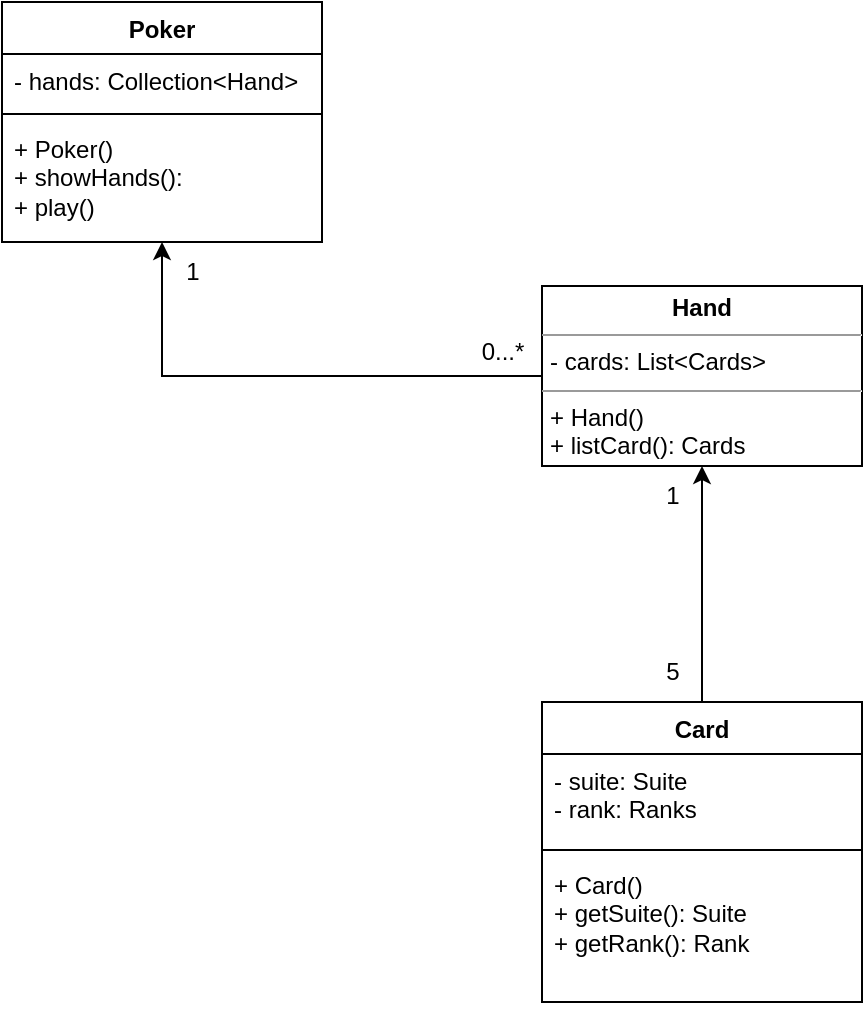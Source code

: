 <mxfile version="21.7.5" type="device">
  <diagram id="C5RBs43oDa-KdzZeNtuy" name="Page-1">
    <mxGraphModel dx="1007" dy="660" grid="1" gridSize="10" guides="1" tooltips="1" connect="1" arrows="1" fold="1" page="1" pageScale="1" pageWidth="827" pageHeight="1169" math="0" shadow="0">
      <root>
        <mxCell id="WIyWlLk6GJQsqaUBKTNV-0" />
        <mxCell id="WIyWlLk6GJQsqaUBKTNV-1" parent="WIyWlLk6GJQsqaUBKTNV-0" />
        <mxCell id="Kmh7__xHnr2Q7R0BjbkS-25" style="edgeStyle=orthogonalEdgeStyle;rounded=0;orthogonalLoop=1;jettySize=auto;html=1;exitX=0;exitY=0.5;exitDx=0;exitDy=0;" edge="1" parent="WIyWlLk6GJQsqaUBKTNV-1" source="Kmh7__xHnr2Q7R0BjbkS-16" target="Kmh7__xHnr2Q7R0BjbkS-12">
          <mxGeometry relative="1" as="geometry" />
        </mxCell>
        <mxCell id="Kmh7__xHnr2Q7R0BjbkS-12" value="Poker" style="swimlane;fontStyle=1;align=center;verticalAlign=top;childLayout=stackLayout;horizontal=1;startSize=26;horizontalStack=0;resizeParent=1;resizeParentMax=0;resizeLast=0;collapsible=1;marginBottom=0;whiteSpace=wrap;html=1;" vertex="1" parent="WIyWlLk6GJQsqaUBKTNV-1">
          <mxGeometry x="170" y="190" width="160" height="120" as="geometry" />
        </mxCell>
        <mxCell id="Kmh7__xHnr2Q7R0BjbkS-13" value="- hands: Collection&amp;lt;Hand&amp;gt;" style="text;strokeColor=none;fillColor=none;align=left;verticalAlign=top;spacingLeft=4;spacingRight=4;overflow=hidden;rotatable=0;points=[[0,0.5],[1,0.5]];portConstraint=eastwest;whiteSpace=wrap;html=1;" vertex="1" parent="Kmh7__xHnr2Q7R0BjbkS-12">
          <mxGeometry y="26" width="160" height="26" as="geometry" />
        </mxCell>
        <mxCell id="Kmh7__xHnr2Q7R0BjbkS-14" value="" style="line;strokeWidth=1;fillColor=none;align=left;verticalAlign=middle;spacingTop=-1;spacingLeft=3;spacingRight=3;rotatable=0;labelPosition=right;points=[];portConstraint=eastwest;strokeColor=inherit;" vertex="1" parent="Kmh7__xHnr2Q7R0BjbkS-12">
          <mxGeometry y="52" width="160" height="8" as="geometry" />
        </mxCell>
        <mxCell id="Kmh7__xHnr2Q7R0BjbkS-15" value="+ Poker()&lt;br&gt;+ showHands():&amp;nbsp;&lt;br&gt;+ play()" style="text;strokeColor=none;fillColor=none;align=left;verticalAlign=top;spacingLeft=4;spacingRight=4;overflow=hidden;rotatable=0;points=[[0,0.5],[1,0.5]];portConstraint=eastwest;whiteSpace=wrap;html=1;" vertex="1" parent="Kmh7__xHnr2Q7R0BjbkS-12">
          <mxGeometry y="60" width="160" height="60" as="geometry" />
        </mxCell>
        <mxCell id="Kmh7__xHnr2Q7R0BjbkS-16" value="&lt;p style=&quot;margin:0px;margin-top:4px;text-align:center;&quot;&gt;&lt;b&gt;Hand&lt;/b&gt;&lt;/p&gt;&lt;hr size=&quot;1&quot;&gt;&lt;p style=&quot;margin:0px;margin-left:4px;&quot;&gt;- cards: List&amp;lt;Cards&amp;gt;&lt;/p&gt;&lt;hr size=&quot;1&quot;&gt;&lt;p style=&quot;margin:0px;margin-left:4px;&quot;&gt;+ Hand()&lt;/p&gt;&lt;p style=&quot;margin:0px;margin-left:4px;&quot;&gt;+ listCard(): Cards&lt;/p&gt;" style="verticalAlign=top;align=left;overflow=fill;fontSize=12;fontFamily=Helvetica;html=1;whiteSpace=wrap;" vertex="1" parent="WIyWlLk6GJQsqaUBKTNV-1">
          <mxGeometry x="440" y="332" width="160" height="90" as="geometry" />
        </mxCell>
        <mxCell id="Kmh7__xHnr2Q7R0BjbkS-26" style="edgeStyle=orthogonalEdgeStyle;rounded=0;orthogonalLoop=1;jettySize=auto;html=1;entryX=0.5;entryY=1;entryDx=0;entryDy=0;" edge="1" parent="WIyWlLk6GJQsqaUBKTNV-1" source="Kmh7__xHnr2Q7R0BjbkS-21" target="Kmh7__xHnr2Q7R0BjbkS-16">
          <mxGeometry relative="1" as="geometry" />
        </mxCell>
        <mxCell id="Kmh7__xHnr2Q7R0BjbkS-21" value="Card" style="swimlane;fontStyle=1;align=center;verticalAlign=top;childLayout=stackLayout;horizontal=1;startSize=26;horizontalStack=0;resizeParent=1;resizeParentMax=0;resizeLast=0;collapsible=1;marginBottom=0;whiteSpace=wrap;html=1;" vertex="1" parent="WIyWlLk6GJQsqaUBKTNV-1">
          <mxGeometry x="440" y="540" width="160" height="150" as="geometry" />
        </mxCell>
        <mxCell id="Kmh7__xHnr2Q7R0BjbkS-22" value="- suite: Suite&lt;br&gt;- rank: Ranks" style="text;strokeColor=none;fillColor=none;align=left;verticalAlign=top;spacingLeft=4;spacingRight=4;overflow=hidden;rotatable=0;points=[[0,0.5],[1,0.5]];portConstraint=eastwest;whiteSpace=wrap;html=1;" vertex="1" parent="Kmh7__xHnr2Q7R0BjbkS-21">
          <mxGeometry y="26" width="160" height="44" as="geometry" />
        </mxCell>
        <mxCell id="Kmh7__xHnr2Q7R0BjbkS-23" value="" style="line;strokeWidth=1;fillColor=none;align=left;verticalAlign=middle;spacingTop=-1;spacingLeft=3;spacingRight=3;rotatable=0;labelPosition=right;points=[];portConstraint=eastwest;strokeColor=inherit;" vertex="1" parent="Kmh7__xHnr2Q7R0BjbkS-21">
          <mxGeometry y="70" width="160" height="8" as="geometry" />
        </mxCell>
        <mxCell id="Kmh7__xHnr2Q7R0BjbkS-24" value="+ Card()&lt;br&gt;+ getSuite(): Suite&lt;br&gt;+ getRank(): Rank" style="text;strokeColor=none;fillColor=none;align=left;verticalAlign=top;spacingLeft=4;spacingRight=4;overflow=hidden;rotatable=0;points=[[0,0.5],[1,0.5]];portConstraint=eastwest;whiteSpace=wrap;html=1;" vertex="1" parent="Kmh7__xHnr2Q7R0BjbkS-21">
          <mxGeometry y="78" width="160" height="72" as="geometry" />
        </mxCell>
        <mxCell id="Kmh7__xHnr2Q7R0BjbkS-27" value="1" style="text;html=1;align=center;verticalAlign=middle;resizable=0;points=[];autosize=1;strokeColor=none;fillColor=none;" vertex="1" parent="WIyWlLk6GJQsqaUBKTNV-1">
          <mxGeometry x="250" y="310" width="30" height="30" as="geometry" />
        </mxCell>
        <mxCell id="Kmh7__xHnr2Q7R0BjbkS-28" value="0...*" style="text;html=1;align=center;verticalAlign=middle;resizable=0;points=[];autosize=1;strokeColor=none;fillColor=none;" vertex="1" parent="WIyWlLk6GJQsqaUBKTNV-1">
          <mxGeometry x="400" y="350" width="40" height="30" as="geometry" />
        </mxCell>
        <mxCell id="Kmh7__xHnr2Q7R0BjbkS-29" value="1" style="text;html=1;align=center;verticalAlign=middle;resizable=0;points=[];autosize=1;strokeColor=none;fillColor=none;" vertex="1" parent="WIyWlLk6GJQsqaUBKTNV-1">
          <mxGeometry x="490" y="422" width="30" height="30" as="geometry" />
        </mxCell>
        <mxCell id="Kmh7__xHnr2Q7R0BjbkS-30" value="5" style="text;html=1;align=center;verticalAlign=middle;resizable=0;points=[];autosize=1;strokeColor=none;fillColor=none;" vertex="1" parent="WIyWlLk6GJQsqaUBKTNV-1">
          <mxGeometry x="490" y="510" width="30" height="30" as="geometry" />
        </mxCell>
      </root>
    </mxGraphModel>
  </diagram>
</mxfile>
